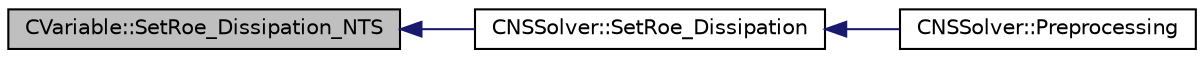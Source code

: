 digraph "CVariable::SetRoe_Dissipation_NTS"
{
  edge [fontname="Helvetica",fontsize="10",labelfontname="Helvetica",labelfontsize="10"];
  node [fontname="Helvetica",fontsize="10",shape=record];
  rankdir="LR";
  Node5686 [label="CVariable::SetRoe_Dissipation_NTS",height=0.2,width=0.4,color="black", fillcolor="grey75", style="filled", fontcolor="black"];
  Node5686 -> Node5687 [dir="back",color="midnightblue",fontsize="10",style="solid",fontname="Helvetica"];
  Node5687 [label="CNSSolver::SetRoe_Dissipation",height=0.2,width=0.4,color="black", fillcolor="white", style="filled",URL="$class_c_n_s_solver.html#a00e58d4ca2020dcbf449003c71dab6a2",tooltip="A virtual member. "];
  Node5687 -> Node5688 [dir="back",color="midnightblue",fontsize="10",style="solid",fontname="Helvetica"];
  Node5688 [label="CNSSolver::Preprocessing",height=0.2,width=0.4,color="black", fillcolor="white", style="filled",URL="$class_c_n_s_solver.html#a028c83d18cf8520dff2f9628d8a04e4b",tooltip="Restart residual and compute gradients. "];
}
